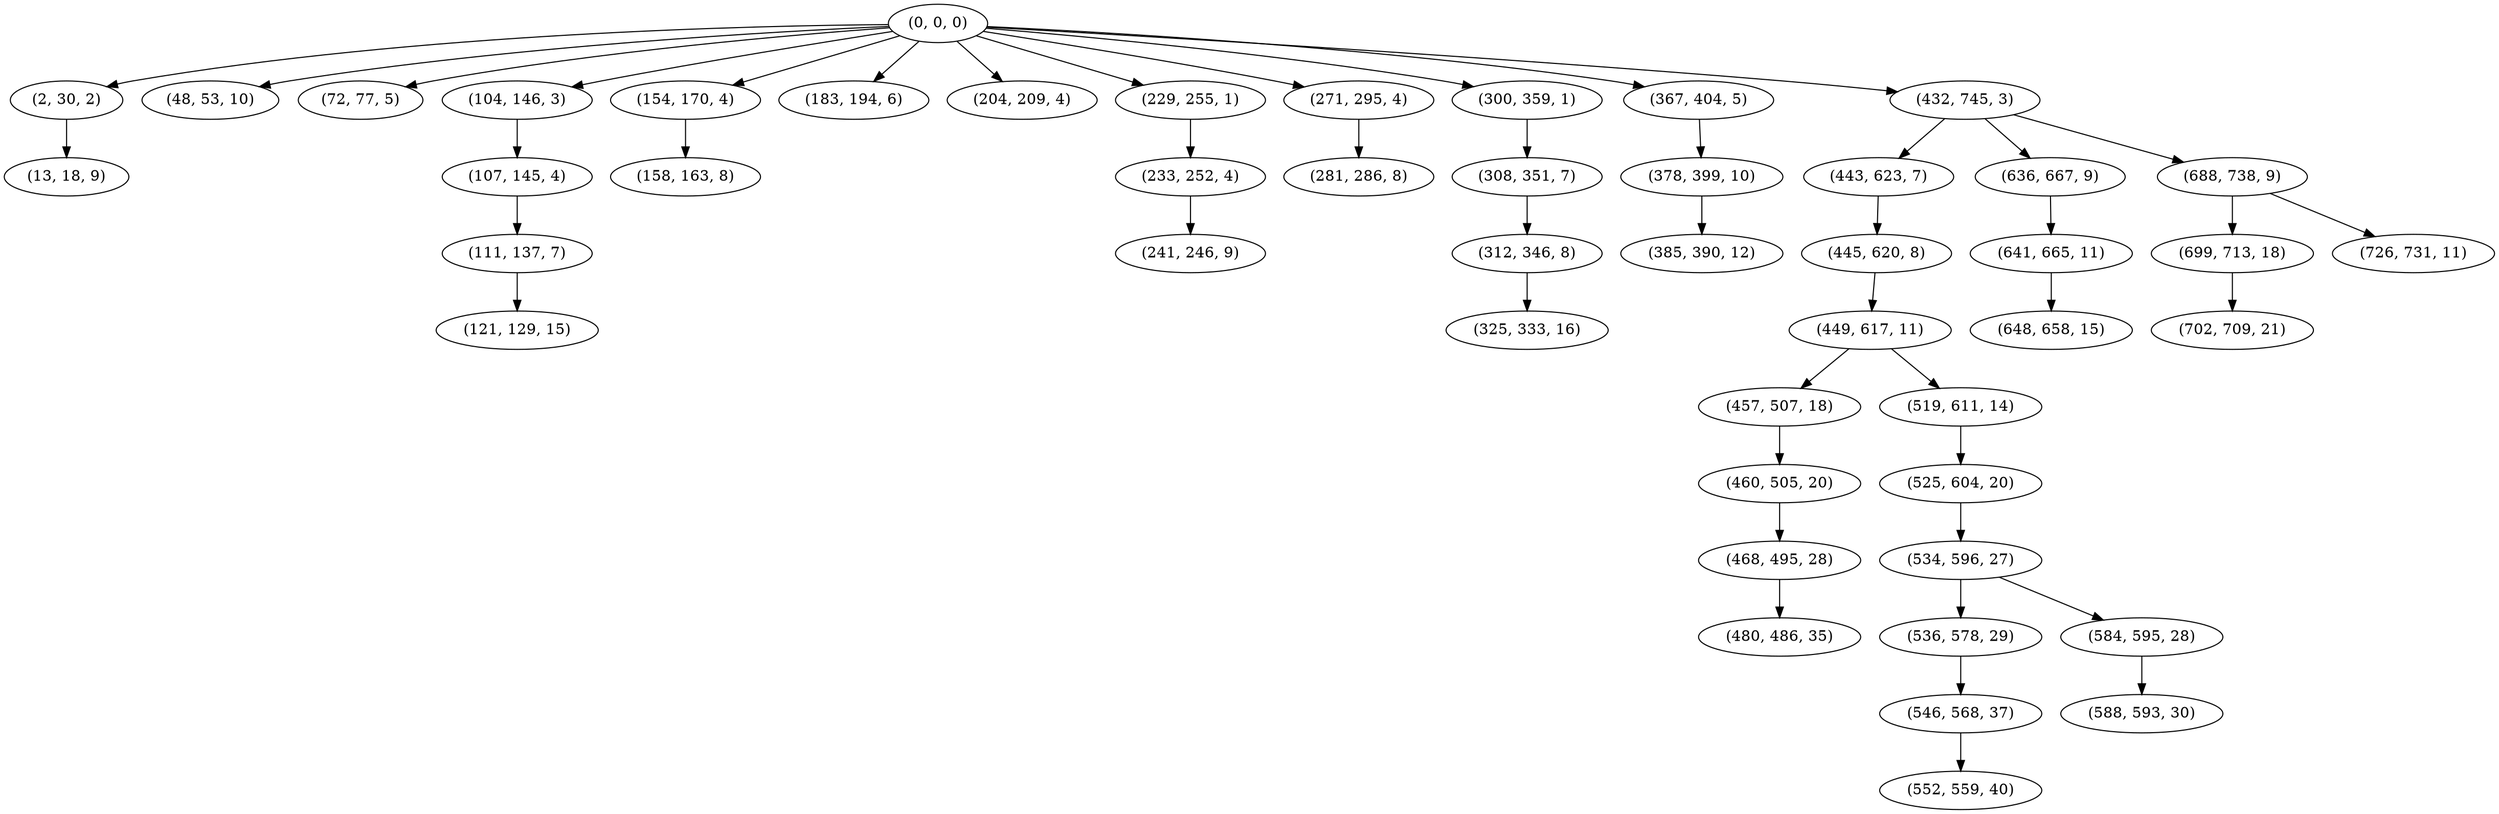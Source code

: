 digraph tree {
    "(0, 0, 0)";
    "(2, 30, 2)";
    "(13, 18, 9)";
    "(48, 53, 10)";
    "(72, 77, 5)";
    "(104, 146, 3)";
    "(107, 145, 4)";
    "(111, 137, 7)";
    "(121, 129, 15)";
    "(154, 170, 4)";
    "(158, 163, 8)";
    "(183, 194, 6)";
    "(204, 209, 4)";
    "(229, 255, 1)";
    "(233, 252, 4)";
    "(241, 246, 9)";
    "(271, 295, 4)";
    "(281, 286, 8)";
    "(300, 359, 1)";
    "(308, 351, 7)";
    "(312, 346, 8)";
    "(325, 333, 16)";
    "(367, 404, 5)";
    "(378, 399, 10)";
    "(385, 390, 12)";
    "(432, 745, 3)";
    "(443, 623, 7)";
    "(445, 620, 8)";
    "(449, 617, 11)";
    "(457, 507, 18)";
    "(460, 505, 20)";
    "(468, 495, 28)";
    "(480, 486, 35)";
    "(519, 611, 14)";
    "(525, 604, 20)";
    "(534, 596, 27)";
    "(536, 578, 29)";
    "(546, 568, 37)";
    "(552, 559, 40)";
    "(584, 595, 28)";
    "(588, 593, 30)";
    "(636, 667, 9)";
    "(641, 665, 11)";
    "(648, 658, 15)";
    "(688, 738, 9)";
    "(699, 713, 18)";
    "(702, 709, 21)";
    "(726, 731, 11)";
    "(0, 0, 0)" -> "(2, 30, 2)";
    "(0, 0, 0)" -> "(48, 53, 10)";
    "(0, 0, 0)" -> "(72, 77, 5)";
    "(0, 0, 0)" -> "(104, 146, 3)";
    "(0, 0, 0)" -> "(154, 170, 4)";
    "(0, 0, 0)" -> "(183, 194, 6)";
    "(0, 0, 0)" -> "(204, 209, 4)";
    "(0, 0, 0)" -> "(229, 255, 1)";
    "(0, 0, 0)" -> "(271, 295, 4)";
    "(0, 0, 0)" -> "(300, 359, 1)";
    "(0, 0, 0)" -> "(367, 404, 5)";
    "(0, 0, 0)" -> "(432, 745, 3)";
    "(2, 30, 2)" -> "(13, 18, 9)";
    "(104, 146, 3)" -> "(107, 145, 4)";
    "(107, 145, 4)" -> "(111, 137, 7)";
    "(111, 137, 7)" -> "(121, 129, 15)";
    "(154, 170, 4)" -> "(158, 163, 8)";
    "(229, 255, 1)" -> "(233, 252, 4)";
    "(233, 252, 4)" -> "(241, 246, 9)";
    "(271, 295, 4)" -> "(281, 286, 8)";
    "(300, 359, 1)" -> "(308, 351, 7)";
    "(308, 351, 7)" -> "(312, 346, 8)";
    "(312, 346, 8)" -> "(325, 333, 16)";
    "(367, 404, 5)" -> "(378, 399, 10)";
    "(378, 399, 10)" -> "(385, 390, 12)";
    "(432, 745, 3)" -> "(443, 623, 7)";
    "(432, 745, 3)" -> "(636, 667, 9)";
    "(432, 745, 3)" -> "(688, 738, 9)";
    "(443, 623, 7)" -> "(445, 620, 8)";
    "(445, 620, 8)" -> "(449, 617, 11)";
    "(449, 617, 11)" -> "(457, 507, 18)";
    "(449, 617, 11)" -> "(519, 611, 14)";
    "(457, 507, 18)" -> "(460, 505, 20)";
    "(460, 505, 20)" -> "(468, 495, 28)";
    "(468, 495, 28)" -> "(480, 486, 35)";
    "(519, 611, 14)" -> "(525, 604, 20)";
    "(525, 604, 20)" -> "(534, 596, 27)";
    "(534, 596, 27)" -> "(536, 578, 29)";
    "(534, 596, 27)" -> "(584, 595, 28)";
    "(536, 578, 29)" -> "(546, 568, 37)";
    "(546, 568, 37)" -> "(552, 559, 40)";
    "(584, 595, 28)" -> "(588, 593, 30)";
    "(636, 667, 9)" -> "(641, 665, 11)";
    "(641, 665, 11)" -> "(648, 658, 15)";
    "(688, 738, 9)" -> "(699, 713, 18)";
    "(688, 738, 9)" -> "(726, 731, 11)";
    "(699, 713, 18)" -> "(702, 709, 21)";
}
